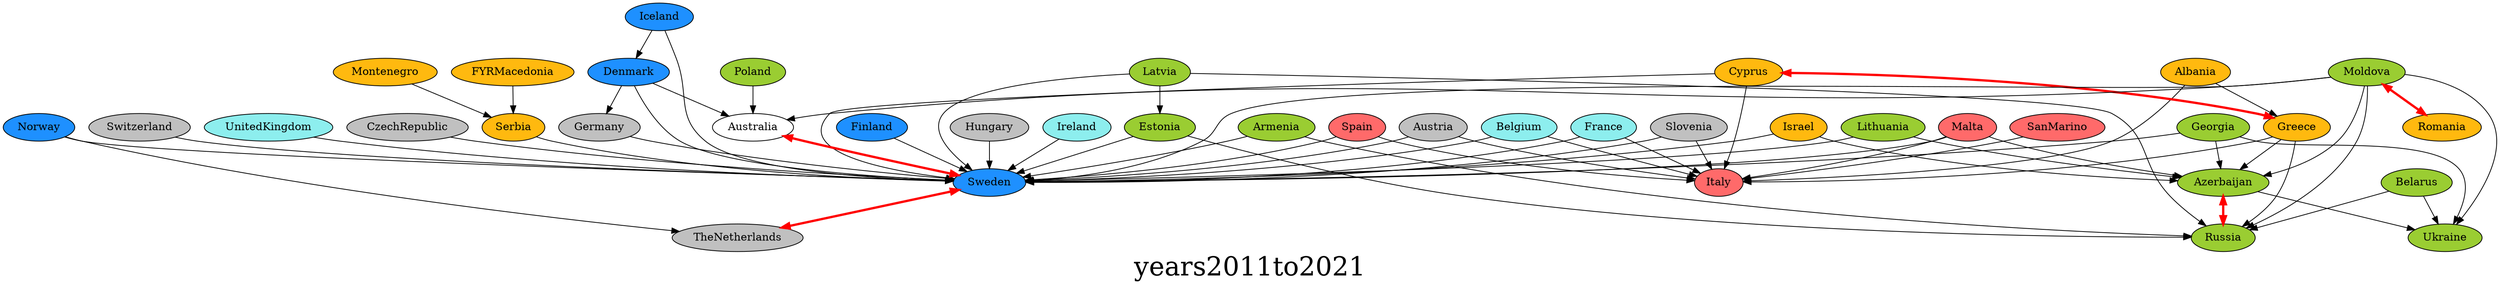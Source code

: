 digraph{ graph [label=years2011to2021, fontsize=34]; Albania [style=filled,fillcolor=darkgoldenrod1]; Greece [style=filled,fillcolor=darkgoldenrod1]; Albania [style=filled,fillcolor=darkgoldenrod1]; Italy [style=filled,fillcolor=indianred1]; Armenia [style=filled,fillcolor=olivedrab3]; Russia [style=filled,fillcolor=olivedrab3]; Armenia [style=filled,fillcolor=olivedrab3]; Sweden [style=filled,fillcolor=dodgerblue]; Sweden [style=filled,fillcolor=dodgerblue]; Austria [style=filled,fillcolor=gray]; Italy [style=filled,fillcolor=indianred1]; Austria [style=filled,fillcolor=gray]; Sweden [style=filled,fillcolor=dodgerblue]; Azerbaijan [style=filled,fillcolor=olivedrab3]; Russia [style=filled,fillcolor=olivedrab3]; Azerbaijan [style=filled,fillcolor=olivedrab3]; Ukraine [style=filled,fillcolor=olivedrab3]; Belarus [style=filled,fillcolor=olivedrab3]; Russia [style=filled,fillcolor=olivedrab3]; Belarus [style=filled,fillcolor=olivedrab3]; Ukraine [style=filled,fillcolor=olivedrab3]; Belgium [style=filled,fillcolor=darkslategray2]; Italy [style=filled,fillcolor=indianred1]; Belgium [style=filled,fillcolor=darkslategray2]; Sweden [style=filled,fillcolor=dodgerblue]; Cyprus [style=filled,fillcolor=darkgoldenrod1]; Greece [style=filled,fillcolor=darkgoldenrod1]; Cyprus [style=filled,fillcolor=darkgoldenrod1]; Italy [style=filled,fillcolor=indianred1]; Cyprus [style=filled,fillcolor=darkgoldenrod1]; Sweden [style=filled,fillcolor=dodgerblue]; CzechRepublic [style=filled,fillcolor=gray]; Sweden [style=filled,fillcolor=dodgerblue]; Denmark [style=filled,fillcolor=dodgerblue]; Denmark [style=filled,fillcolor=dodgerblue]; Germany [style=filled,fillcolor=gray]; Denmark [style=filled,fillcolor=dodgerblue]; Sweden [style=filled,fillcolor=dodgerblue]; Estonia [style=filled,fillcolor=olivedrab3]; Russia [style=filled,fillcolor=olivedrab3]; Estonia [style=filled,fillcolor=olivedrab3]; Sweden [style=filled,fillcolor=dodgerblue]; FYRMacedonia [style=filled,fillcolor=darkgoldenrod1]; Serbia [style=filled,fillcolor=darkgoldenrod1]; Finland [style=filled,fillcolor=dodgerblue]; Sweden [style=filled,fillcolor=dodgerblue]; France [style=filled,fillcolor=darkslategray2]; Italy [style=filled,fillcolor=indianred1]; France [style=filled,fillcolor=darkslategray2]; Sweden [style=filled,fillcolor=dodgerblue]; Georgia [style=filled,fillcolor=olivedrab3]; Azerbaijan [style=filled,fillcolor=olivedrab3]; Georgia [style=filled,fillcolor=olivedrab3]; Sweden [style=filled,fillcolor=dodgerblue]; Georgia [style=filled,fillcolor=olivedrab3]; Ukraine [style=filled,fillcolor=olivedrab3]; Germany [style=filled,fillcolor=gray]; Sweden [style=filled,fillcolor=dodgerblue]; Greece [style=filled,fillcolor=darkgoldenrod1]; Azerbaijan [style=filled,fillcolor=olivedrab3]; Greece [style=filled,fillcolor=darkgoldenrod1]; Cyprus [style=filled,fillcolor=darkgoldenrod1]; Greece [style=filled,fillcolor=darkgoldenrod1]; Italy [style=filled,fillcolor=indianred1]; Greece [style=filled,fillcolor=darkgoldenrod1]; Russia [style=filled,fillcolor=olivedrab3]; Hungary [style=filled,fillcolor=gray]; Sweden [style=filled,fillcolor=dodgerblue]; Iceland [style=filled,fillcolor=dodgerblue]; Denmark [style=filled,fillcolor=dodgerblue]; Iceland [style=filled,fillcolor=dodgerblue]; Sweden [style=filled,fillcolor=dodgerblue]; Ireland [style=filled,fillcolor=darkslategray2]; Sweden [style=filled,fillcolor=dodgerblue]; Israel [style=filled,fillcolor=darkgoldenrod1]; Azerbaijan [style=filled,fillcolor=olivedrab3]; Israel [style=filled,fillcolor=darkgoldenrod1]; Sweden [style=filled,fillcolor=dodgerblue]; Latvia [style=filled,fillcolor=olivedrab3]; Estonia [style=filled,fillcolor=olivedrab3]; Latvia [style=filled,fillcolor=olivedrab3]; Russia [style=filled,fillcolor=olivedrab3]; Latvia [style=filled,fillcolor=olivedrab3]; Sweden [style=filled,fillcolor=dodgerblue]; Lithuania [style=filled,fillcolor=olivedrab3]; Azerbaijan [style=filled,fillcolor=olivedrab3]; Lithuania [style=filled,fillcolor=olivedrab3]; Sweden [style=filled,fillcolor=dodgerblue]; Malta [style=filled,fillcolor=indianred1]; Azerbaijan [style=filled,fillcolor=olivedrab3]; Malta [style=filled,fillcolor=indianred1]; Italy [style=filled,fillcolor=indianred1]; Malta [style=filled,fillcolor=indianred1]; Sweden [style=filled,fillcolor=dodgerblue]; Moldova [style=filled,fillcolor=olivedrab3]; Moldova [style=filled,fillcolor=olivedrab3]; Azerbaijan [style=filled,fillcolor=olivedrab3]; Moldova [style=filled,fillcolor=olivedrab3]; Romania [style=filled,fillcolor=darkgoldenrod1]; Moldova [style=filled,fillcolor=olivedrab3]; Russia [style=filled,fillcolor=olivedrab3]; Moldova [style=filled,fillcolor=olivedrab3]; Sweden [style=filled,fillcolor=dodgerblue]; Moldova [style=filled,fillcolor=olivedrab3]; Ukraine [style=filled,fillcolor=olivedrab3]; Montenegro [style=filled,fillcolor=darkgoldenrod1]; Serbia [style=filled,fillcolor=darkgoldenrod1]; Norway [style=filled,fillcolor=dodgerblue]; Sweden [style=filled,fillcolor=dodgerblue]; Norway [style=filled,fillcolor=dodgerblue]; TheNetherlands [style=filled,fillcolor=gray]; Poland [style=filled,fillcolor=olivedrab3]; Romania [style=filled,fillcolor=darkgoldenrod1]; Moldova [style=filled,fillcolor=olivedrab3]; Russia [style=filled,fillcolor=olivedrab3]; Azerbaijan [style=filled,fillcolor=olivedrab3]; SanMarino [style=filled,fillcolor=indianred1]; Italy [style=filled,fillcolor=indianred1]; Serbia [style=filled,fillcolor=darkgoldenrod1]; Sweden [style=filled,fillcolor=dodgerblue]; Slovenia [style=filled,fillcolor=gray]; Italy [style=filled,fillcolor=indianred1]; Slovenia [style=filled,fillcolor=gray]; Sweden [style=filled,fillcolor=dodgerblue]; Spain [style=filled,fillcolor=indianred1]; Italy [style=filled,fillcolor=indianred1]; Spain [style=filled,fillcolor=indianred1]; Sweden [style=filled,fillcolor=dodgerblue]; Sweden [style=filled,fillcolor=dodgerblue]; TheNetherlands [style=filled,fillcolor=gray]; Switzerland [style=filled,fillcolor=gray]; Sweden [style=filled,fillcolor=dodgerblue]; TheNetherlands [style=filled,fillcolor=gray]; Sweden [style=filled,fillcolor=dodgerblue]; UnitedKingdom [style=filled,fillcolor=darkslategray2]; Sweden [style=filled,fillcolor=dodgerblue]; Australia->Sweden [dir=both color=red penwidth=3];Azerbaijan->Russia [dir=both color=red penwidth=3];Cyprus->Greece [dir=both color=red penwidth=3];Moldova->Romania [dir=both color=red penwidth=3];Sweden->TheNetherlands [dir=both color=red penwidth=3];Albania->Greece;Albania->Italy;Armenia->Russia;Armenia->Sweden;Austria->Italy;Austria->Sweden;Azerbaijan->Ukraine;Belarus->Russia;Belarus->Ukraine;Belgium->Italy;Belgium->Sweden;Cyprus->Italy;Cyprus->Sweden;CzechRepublic->Sweden;Denmark->Australia;Denmark->Germany;Denmark->Sweden;Estonia->Russia;Estonia->Sweden;FYRMacedonia->Serbia;Finland->Sweden;France->Italy;France->Sweden;Georgia->Azerbaijan;Georgia->Sweden;Georgia->Ukraine;Germany->Sweden;Greece->Azerbaijan;Greece->Italy;Greece->Russia;Hungary->Sweden;Iceland->Denmark;Iceland->Sweden;Ireland->Sweden;Israel->Azerbaijan;Israel->Sweden;Latvia->Estonia;Latvia->Russia;Latvia->Sweden;Lithuania->Azerbaijan;Lithuania->Sweden;Malta->Azerbaijan;Malta->Italy;Malta->Sweden;Moldova->Australia;Moldova->Azerbaijan;Moldova->Russia;Moldova->Sweden;Moldova->Ukraine;Montenegro->Serbia;Norway->Sweden;Norway->TheNetherlands;Poland->Australia;SanMarino->Italy;Serbia->Sweden;Slovenia->Italy;Slovenia->Sweden;Spain->Italy;Spain->Sweden;Switzerland->Sweden;UnitedKingdom->Sweden;}

